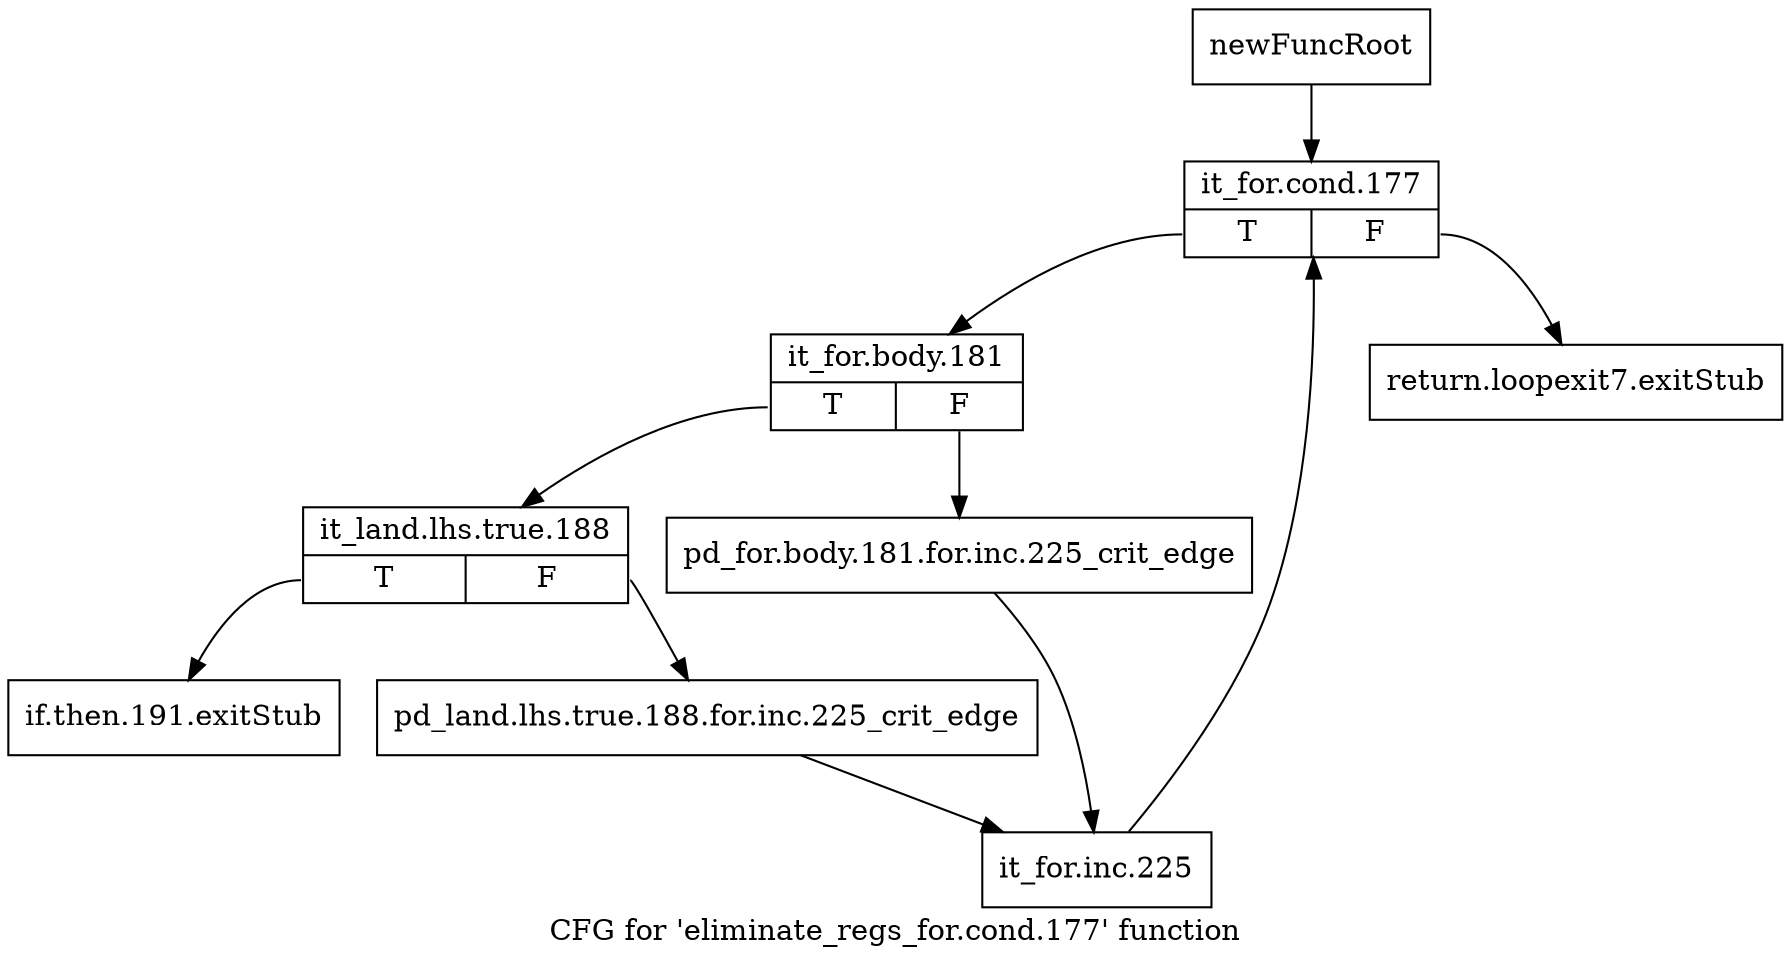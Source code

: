 digraph "CFG for 'eliminate_regs_for.cond.177' function" {
	label="CFG for 'eliminate_regs_for.cond.177' function";

	Node0xbdd7e10 [shape=record,label="{newFuncRoot}"];
	Node0xbdd7e10 -> Node0xbdd7f00;
	Node0xbdd7e60 [shape=record,label="{return.loopexit7.exitStub}"];
	Node0xbdd7eb0 [shape=record,label="{if.then.191.exitStub}"];
	Node0xbdd7f00 [shape=record,label="{it_for.cond.177|{<s0>T|<s1>F}}"];
	Node0xbdd7f00:s0 -> Node0xbdd7f50;
	Node0xbdd7f00:s1 -> Node0xbdd7e60;
	Node0xbdd7f50 [shape=record,label="{it_for.body.181|{<s0>T|<s1>F}}"];
	Node0xbdd7f50:s0 -> Node0xbdd7ff0;
	Node0xbdd7f50:s1 -> Node0xbdd7fa0;
	Node0xbdd7fa0 [shape=record,label="{pd_for.body.181.for.inc.225_crit_edge}"];
	Node0xbdd7fa0 -> Node0xbdd8090;
	Node0xbdd7ff0 [shape=record,label="{it_land.lhs.true.188|{<s0>T|<s1>F}}"];
	Node0xbdd7ff0:s0 -> Node0xbdd7eb0;
	Node0xbdd7ff0:s1 -> Node0xbdd8040;
	Node0xbdd8040 [shape=record,label="{pd_land.lhs.true.188.for.inc.225_crit_edge}"];
	Node0xbdd8040 -> Node0xbdd8090;
	Node0xbdd8090 [shape=record,label="{it_for.inc.225}"];
	Node0xbdd8090 -> Node0xbdd7f00;
}
